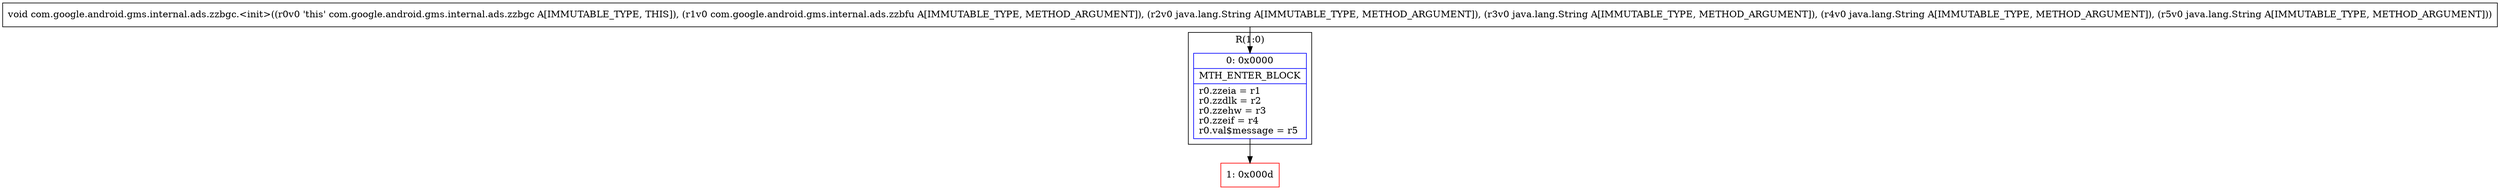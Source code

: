 digraph "CFG forcom.google.android.gms.internal.ads.zzbgc.\<init\>(Lcom\/google\/android\/gms\/internal\/ads\/zzbfu;Ljava\/lang\/String;Ljava\/lang\/String;Ljava\/lang\/String;Ljava\/lang\/String;)V" {
subgraph cluster_Region_1696733511 {
label = "R(1:0)";
node [shape=record,color=blue];
Node_0 [shape=record,label="{0\:\ 0x0000|MTH_ENTER_BLOCK\l|r0.zzeia = r1\lr0.zzdlk = r2\lr0.zzehw = r3\lr0.zzeif = r4\lr0.val$message = r5\l}"];
}
Node_1 [shape=record,color=red,label="{1\:\ 0x000d}"];
MethodNode[shape=record,label="{void com.google.android.gms.internal.ads.zzbgc.\<init\>((r0v0 'this' com.google.android.gms.internal.ads.zzbgc A[IMMUTABLE_TYPE, THIS]), (r1v0 com.google.android.gms.internal.ads.zzbfu A[IMMUTABLE_TYPE, METHOD_ARGUMENT]), (r2v0 java.lang.String A[IMMUTABLE_TYPE, METHOD_ARGUMENT]), (r3v0 java.lang.String A[IMMUTABLE_TYPE, METHOD_ARGUMENT]), (r4v0 java.lang.String A[IMMUTABLE_TYPE, METHOD_ARGUMENT]), (r5v0 java.lang.String A[IMMUTABLE_TYPE, METHOD_ARGUMENT])) }"];
MethodNode -> Node_0;
Node_0 -> Node_1;
}

